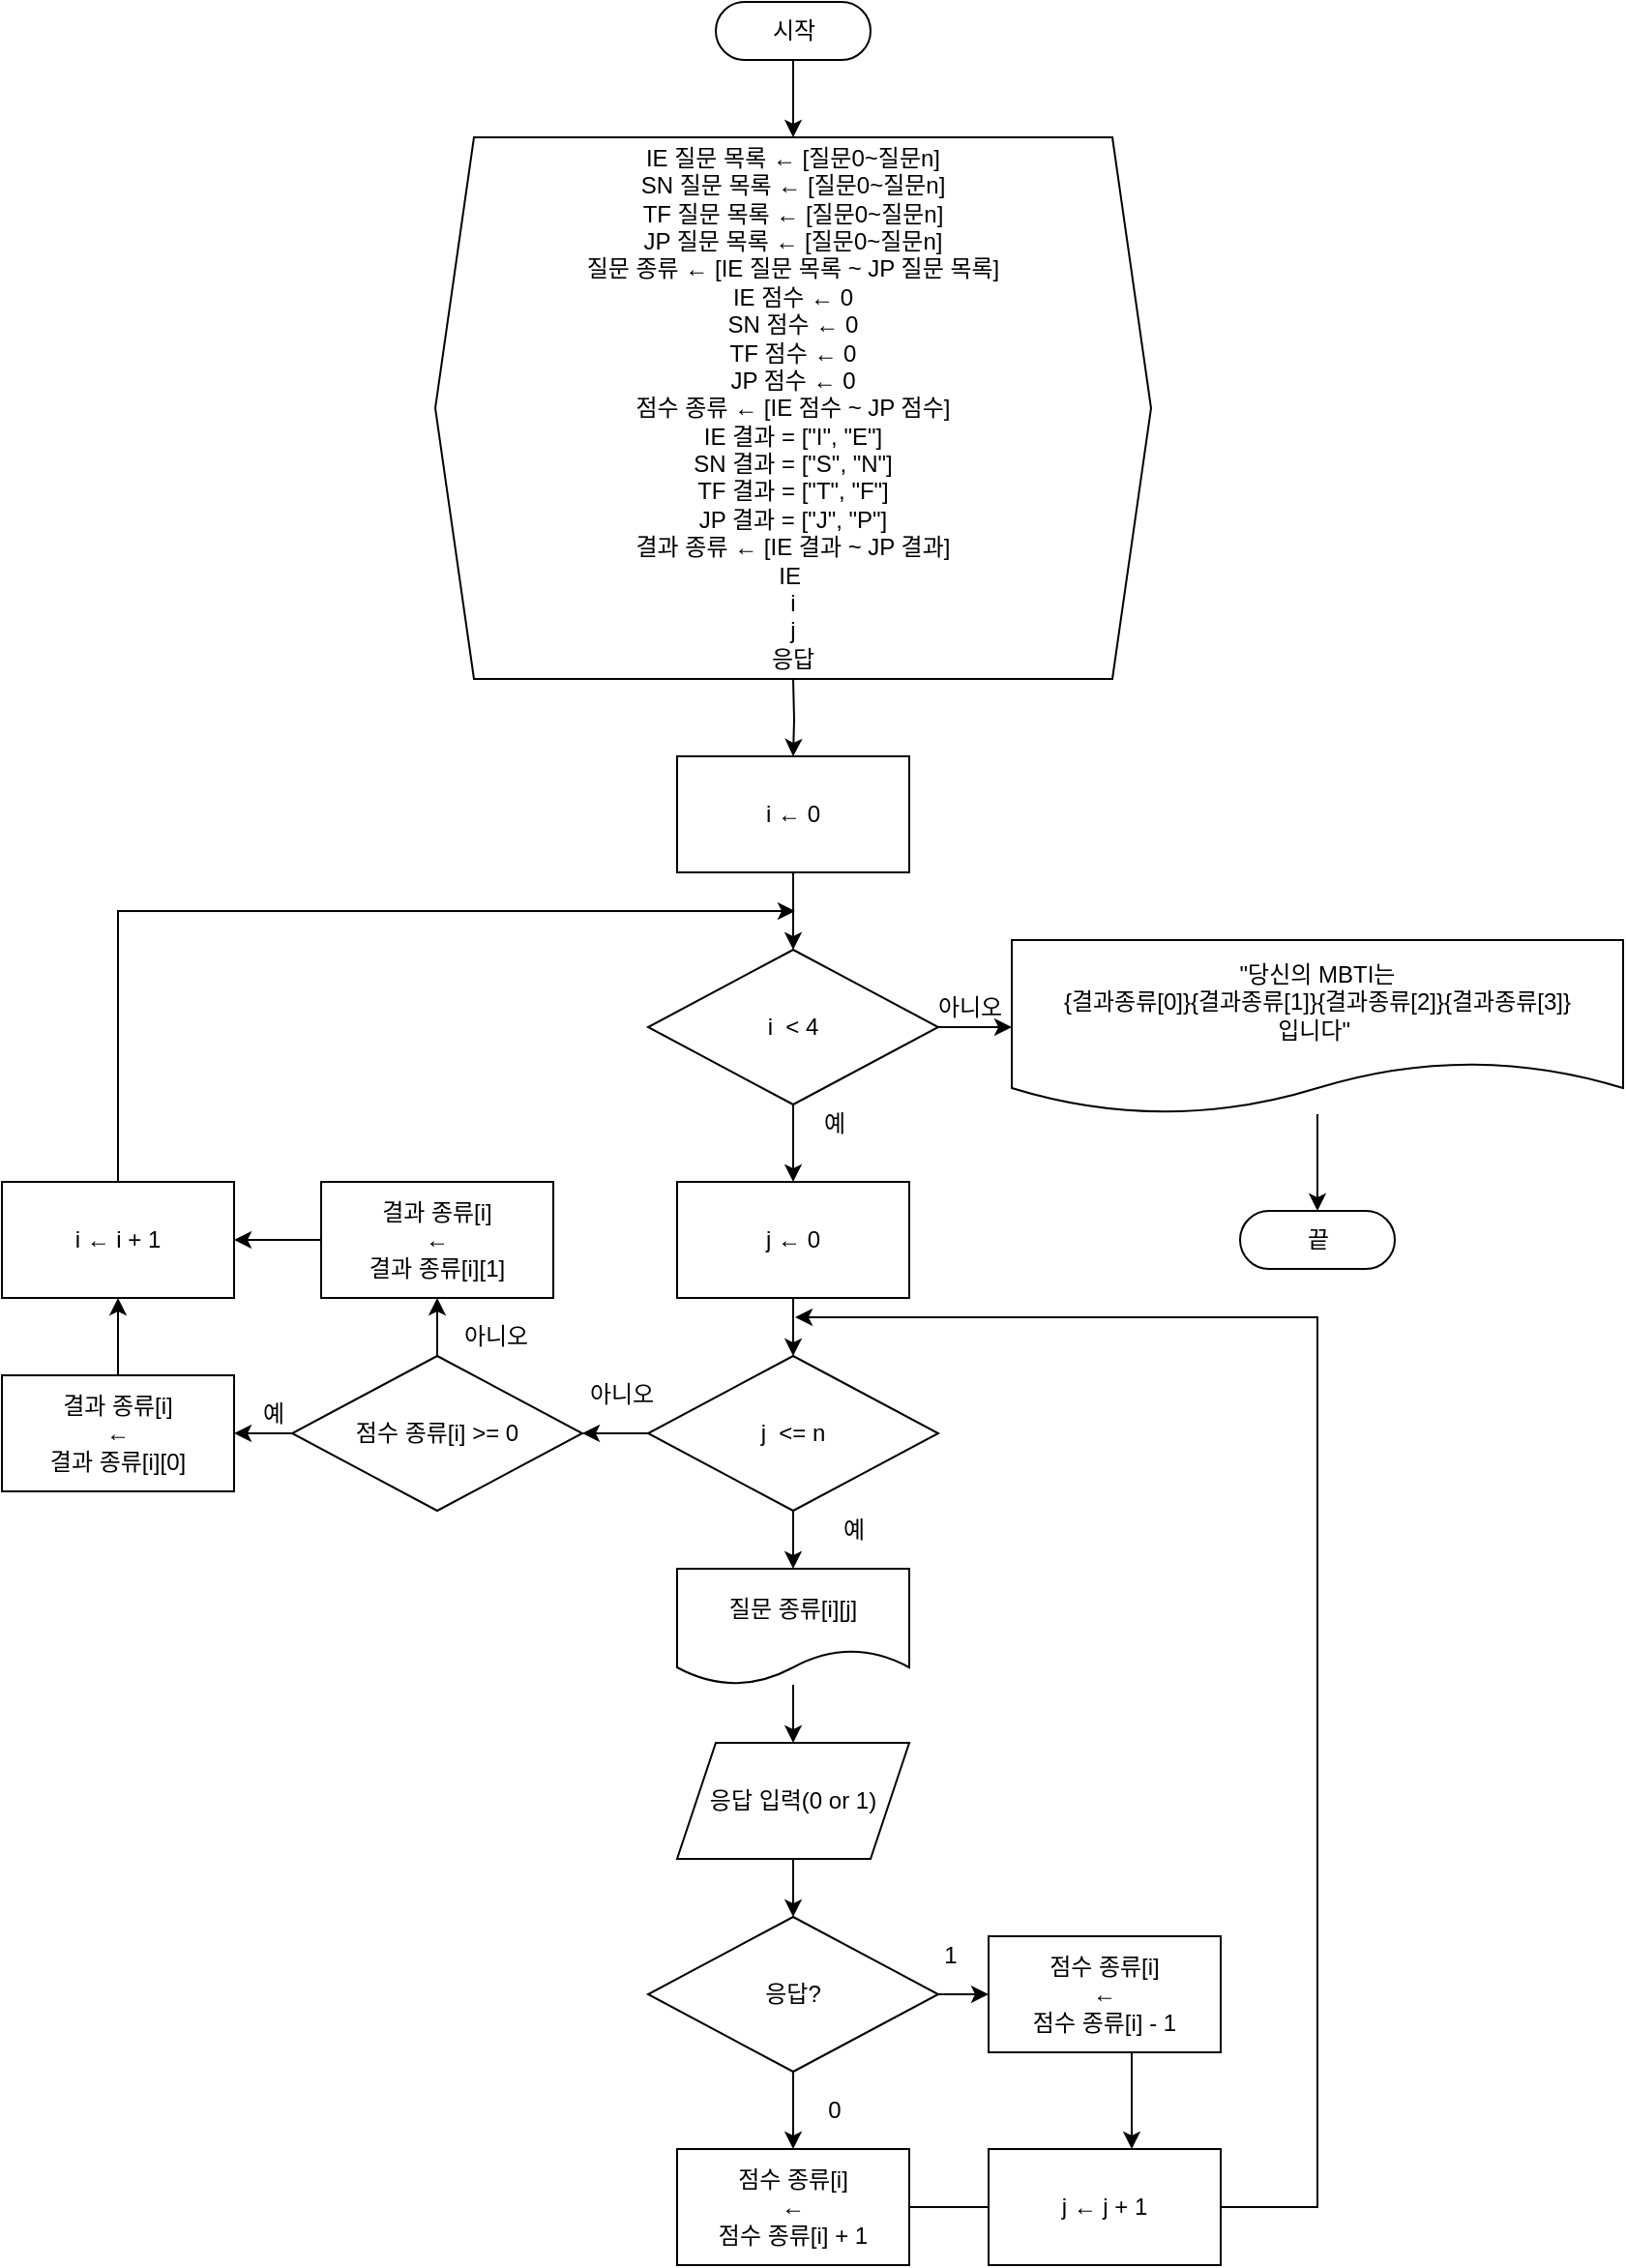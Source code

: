 <mxfile version="20.3.2" type="device" pages="2"><diagram id="C5RBs43oDa-KdzZeNtuy" name="Page-1"><mxGraphModel dx="2443" dy="754" grid="1" gridSize="10" guides="1" tooltips="1" connect="1" arrows="1" fold="1" page="1" pageScale="1" pageWidth="827" pageHeight="1169" math="0" shadow="0"><root><mxCell id="WIyWlLk6GJQsqaUBKTNV-0"/><mxCell id="WIyWlLk6GJQsqaUBKTNV-1" parent="WIyWlLk6GJQsqaUBKTNV-0"/><mxCell id="Mi6xiNTDMHZCYq0vsly2-0" value="시작" style="html=1;dashed=0;whitespace=wrap;shape=mxgraph.dfd.start" parent="WIyWlLk6GJQsqaUBKTNV-1" vertex="1"><mxGeometry x="189" y="20" width="80" height="30" as="geometry"/></mxCell><mxCell id="Mi6xiNTDMHZCYq0vsly2-1" value="" style="endArrow=classic;html=1;rounded=0;exitX=0.5;exitY=0.5;exitDx=0;exitDy=15;exitPerimeter=0;" parent="WIyWlLk6GJQsqaUBKTNV-1" source="Mi6xiNTDMHZCYq0vsly2-0" edge="1"><mxGeometry width="50" height="50" relative="1" as="geometry"><mxPoint x="169" y="110" as="sourcePoint"/><mxPoint x="229" y="90" as="targetPoint"/></mxGeometry></mxCell><mxCell id="YQKiH4RnD2grUnPD8min-5" value="" style="edgeStyle=orthogonalEdgeStyle;rounded=0;orthogonalLoop=1;jettySize=auto;html=1;" parent="WIyWlLk6GJQsqaUBKTNV-1" target="YQKiH4RnD2grUnPD8min-1" edge="1"><mxGeometry relative="1" as="geometry"><mxPoint x="229" y="370" as="sourcePoint"/></mxGeometry></mxCell><mxCell id="Mi6xiNTDMHZCYq0vsly2-2" value="IE 질문 목록 ← [질문0~질문n]&lt;br&gt;SN 질문 목록 ←&amp;nbsp;[질문0~질문n]&lt;br&gt;TF 질문 목록 ←&amp;nbsp;[질문0~질문n]&lt;br&gt;JP 질문 목록 ←&amp;nbsp;[질문0~질문n]&lt;br&gt;질문 종류 ←&amp;nbsp;[IE 질문 목록 ~ JP 질문 목록]&lt;br&gt;IE 점수 ← 0&lt;br&gt;SN 점수 ← 0&lt;br&gt;TF 점수 ← 0&lt;br&gt;JP 점수 ← 0&lt;br&gt;점수 종류 ← [IE 점수 ~ JP 점수]&lt;br&gt;IE 결과 = [&quot;I&quot;, &quot;E&quot;]&lt;br&gt;SN 결과 = [&quot;S&quot;, &quot;N&quot;]&lt;br&gt;TF 결과 = [&quot;T&quot;, &quot;F&quot;]&lt;br&gt;JP 결과 = [&quot;J&quot;, &quot;P&quot;]&lt;br&gt;결과 종류 ← [IE 결과 ~ JP 결과]&lt;br&gt;IE&amp;nbsp;&lt;br&gt;i&lt;br&gt;j&lt;br&gt;응답" style="shape=hexagon;perimeter=hexagonPerimeter2;whiteSpace=wrap;html=1;fixedSize=1;" parent="WIyWlLk6GJQsqaUBKTNV-1" vertex="1"><mxGeometry x="44" y="90" width="370" height="280" as="geometry"/></mxCell><mxCell id="YQKiH4RnD2grUnPD8min-9" value="" style="edgeStyle=orthogonalEdgeStyle;rounded=0;orthogonalLoop=1;jettySize=auto;html=1;" parent="WIyWlLk6GJQsqaUBKTNV-1" source="YQKiH4RnD2grUnPD8min-0" target="YQKiH4RnD2grUnPD8min-8" edge="1"><mxGeometry relative="1" as="geometry"/></mxCell><mxCell id="YQKiH4RnD2grUnPD8min-0" value="질문 종류[i][j]" style="shape=document;whiteSpace=wrap;html=1;boundedLbl=1;" parent="WIyWlLk6GJQsqaUBKTNV-1" vertex="1"><mxGeometry x="169" y="830" width="120" height="60" as="geometry"/></mxCell><mxCell id="YQKiH4RnD2grUnPD8min-6" value="" style="edgeStyle=orthogonalEdgeStyle;rounded=0;orthogonalLoop=1;jettySize=auto;html=1;" parent="WIyWlLk6GJQsqaUBKTNV-1" source="YQKiH4RnD2grUnPD8min-1" target="YQKiH4RnD2grUnPD8min-2" edge="1"><mxGeometry relative="1" as="geometry"/></mxCell><mxCell id="YQKiH4RnD2grUnPD8min-1" value="i ← 0" style="rounded=0;whiteSpace=wrap;html=1;" parent="WIyWlLk6GJQsqaUBKTNV-1" vertex="1"><mxGeometry x="169" y="410" width="120" height="60" as="geometry"/></mxCell><mxCell id="YQKiH4RnD2grUnPD8min-18" value="" style="edgeStyle=orthogonalEdgeStyle;rounded=0;orthogonalLoop=1;jettySize=auto;html=1;" parent="WIyWlLk6GJQsqaUBKTNV-1" source="YQKiH4RnD2grUnPD8min-2" target="YQKiH4RnD2grUnPD8min-14" edge="1"><mxGeometry relative="1" as="geometry"/></mxCell><mxCell id="ibuCmZ0M-jJx68h_5JYO-7" value="" style="edgeStyle=orthogonalEdgeStyle;rounded=0;orthogonalLoop=1;jettySize=auto;html=1;" edge="1" parent="WIyWlLk6GJQsqaUBKTNV-1" source="YQKiH4RnD2grUnPD8min-2" target="ibuCmZ0M-jJx68h_5JYO-6"><mxGeometry relative="1" as="geometry"/></mxCell><mxCell id="YQKiH4RnD2grUnPD8min-2" value="i&amp;nbsp; &amp;lt; 4" style="rhombus;whiteSpace=wrap;html=1;" parent="WIyWlLk6GJQsqaUBKTNV-1" vertex="1"><mxGeometry x="154" y="510" width="150" height="80" as="geometry"/></mxCell><mxCell id="YQKiH4RnD2grUnPD8min-25" value="" style="edgeStyle=orthogonalEdgeStyle;rounded=0;orthogonalLoop=1;jettySize=auto;html=1;" parent="WIyWlLk6GJQsqaUBKTNV-1" source="YQKiH4RnD2grUnPD8min-8" target="YQKiH4RnD2grUnPD8min-21" edge="1"><mxGeometry relative="1" as="geometry"/></mxCell><mxCell id="YQKiH4RnD2grUnPD8min-8" value="응답 입력(0 or 1)" style="shape=parallelogram;perimeter=parallelogramPerimeter;whiteSpace=wrap;html=1;fixedSize=1;" parent="WIyWlLk6GJQsqaUBKTNV-1" vertex="1"><mxGeometry x="169" y="920" width="120" height="60" as="geometry"/></mxCell><mxCell id="YQKiH4RnD2grUnPD8min-27" value="" style="edgeStyle=orthogonalEdgeStyle;rounded=0;orthogonalLoop=1;jettySize=auto;html=1;" parent="WIyWlLk6GJQsqaUBKTNV-1" source="YQKiH4RnD2grUnPD8min-10" edge="1"><mxGeometry relative="1" as="geometry"><mxPoint x="344" y="1160" as="targetPoint"/></mxGeometry></mxCell><mxCell id="YQKiH4RnD2grUnPD8min-10" value="점수 종류[i]&lt;br&gt;←&lt;br&gt;점수 종류[i] + 1" style="rounded=0;whiteSpace=wrap;html=1;" parent="WIyWlLk6GJQsqaUBKTNV-1" vertex="1"><mxGeometry x="169" y="1130" width="120" height="60" as="geometry"/></mxCell><mxCell id="YQKiH4RnD2grUnPD8min-13" value="끝" style="html=1;dashed=0;whitespace=wrap;shape=mxgraph.dfd.start" parent="WIyWlLk6GJQsqaUBKTNV-1" vertex="1"><mxGeometry x="460" y="645" width="80" height="30" as="geometry"/></mxCell><mxCell id="YQKiH4RnD2grUnPD8min-16" value="" style="edgeStyle=orthogonalEdgeStyle;rounded=0;orthogonalLoop=1;jettySize=auto;html=1;" parent="WIyWlLk6GJQsqaUBKTNV-1" source="YQKiH4RnD2grUnPD8min-14" target="YQKiH4RnD2grUnPD8min-15" edge="1"><mxGeometry relative="1" as="geometry"/></mxCell><mxCell id="YQKiH4RnD2grUnPD8min-14" value="j ← 0" style="rounded=0;whiteSpace=wrap;html=1;" parent="WIyWlLk6GJQsqaUBKTNV-1" vertex="1"><mxGeometry x="169" y="630" width="120" height="60" as="geometry"/></mxCell><mxCell id="YQKiH4RnD2grUnPD8min-17" value="" style="edgeStyle=orthogonalEdgeStyle;rounded=0;orthogonalLoop=1;jettySize=auto;html=1;" parent="WIyWlLk6GJQsqaUBKTNV-1" source="YQKiH4RnD2grUnPD8min-15" target="YQKiH4RnD2grUnPD8min-0" edge="1"><mxGeometry relative="1" as="geometry"/></mxCell><mxCell id="YQKiH4RnD2grUnPD8min-43" value="" style="edgeStyle=orthogonalEdgeStyle;rounded=0;orthogonalLoop=1;jettySize=auto;html=1;" parent="WIyWlLk6GJQsqaUBKTNV-1" source="YQKiH4RnD2grUnPD8min-15" target="YQKiH4RnD2grUnPD8min-36" edge="1"><mxGeometry relative="1" as="geometry"/></mxCell><mxCell id="YQKiH4RnD2grUnPD8min-15" value="j&amp;nbsp; &amp;lt;= n" style="rhombus;whiteSpace=wrap;html=1;" parent="WIyWlLk6GJQsqaUBKTNV-1" vertex="1"><mxGeometry x="154" y="720" width="150" height="80" as="geometry"/></mxCell><mxCell id="YQKiH4RnD2grUnPD8min-23" value="" style="edgeStyle=orthogonalEdgeStyle;rounded=0;orthogonalLoop=1;jettySize=auto;html=1;" parent="WIyWlLk6GJQsqaUBKTNV-1" source="YQKiH4RnD2grUnPD8min-21" target="YQKiH4RnD2grUnPD8min-10" edge="1"><mxGeometry relative="1" as="geometry"/></mxCell><mxCell id="ibuCmZ0M-jJx68h_5JYO-0" value="" style="edgeStyle=orthogonalEdgeStyle;rounded=0;orthogonalLoop=1;jettySize=auto;html=1;" edge="1" parent="WIyWlLk6GJQsqaUBKTNV-1" source="YQKiH4RnD2grUnPD8min-21" target="YQKiH4RnD2grUnPD8min-22"><mxGeometry relative="1" as="geometry"/></mxCell><mxCell id="YQKiH4RnD2grUnPD8min-21" value="응답?" style="rhombus;whiteSpace=wrap;html=1;" parent="WIyWlLk6GJQsqaUBKTNV-1" vertex="1"><mxGeometry x="154" y="1010" width="150" height="80" as="geometry"/></mxCell><mxCell id="YQKiH4RnD2grUnPD8min-28" value="" style="edgeStyle=orthogonalEdgeStyle;rounded=0;orthogonalLoop=1;jettySize=auto;html=1;" parent="WIyWlLk6GJQsqaUBKTNV-1" edge="1"><mxGeometry relative="1" as="geometry"><mxPoint x="404" y="1080" as="sourcePoint"/><mxPoint x="404" y="1130" as="targetPoint"/></mxGeometry></mxCell><mxCell id="YQKiH4RnD2grUnPD8min-22" value="점수 종류[i]&lt;br&gt;←&lt;br&gt;점수 종류[i] - 1" style="rounded=0;whiteSpace=wrap;html=1;" parent="WIyWlLk6GJQsqaUBKTNV-1" vertex="1"><mxGeometry x="330" y="1020" width="120" height="60" as="geometry"/></mxCell><mxCell id="YQKiH4RnD2grUnPD8min-30" style="edgeStyle=orthogonalEdgeStyle;rounded=0;orthogonalLoop=1;jettySize=auto;html=1;exitX=1;exitY=0.5;exitDx=0;exitDy=0;" parent="WIyWlLk6GJQsqaUBKTNV-1" source="YQKiH4RnD2grUnPD8min-26" edge="1"><mxGeometry relative="1" as="geometry"><mxPoint x="230" y="700" as="targetPoint"/><Array as="points"><mxPoint x="500" y="1160"/><mxPoint x="500" y="700"/></Array></mxGeometry></mxCell><mxCell id="YQKiH4RnD2grUnPD8min-26" value="j ← j + 1" style="rounded=0;whiteSpace=wrap;html=1;" parent="WIyWlLk6GJQsqaUBKTNV-1" vertex="1"><mxGeometry x="330" y="1130" width="120" height="60" as="geometry"/></mxCell><mxCell id="YQKiH4RnD2grUnPD8min-42" style="edgeStyle=orthogonalEdgeStyle;rounded=0;orthogonalLoop=1;jettySize=auto;html=1;exitX=0.5;exitY=0;exitDx=0;exitDy=0;" parent="WIyWlLk6GJQsqaUBKTNV-1" source="YQKiH4RnD2grUnPD8min-31" edge="1"><mxGeometry relative="1" as="geometry"><mxPoint x="230" y="490" as="targetPoint"/><Array as="points"><mxPoint x="-120" y="490"/><mxPoint x="-70" y="490"/></Array></mxGeometry></mxCell><mxCell id="YQKiH4RnD2grUnPD8min-31" value="i ← i + 1" style="rounded=0;whiteSpace=wrap;html=1;" parent="WIyWlLk6GJQsqaUBKTNV-1" vertex="1"><mxGeometry x="-180" y="630" width="120" height="60" as="geometry"/></mxCell><mxCell id="YQKiH4RnD2grUnPD8min-41" value="" style="edgeStyle=orthogonalEdgeStyle;rounded=0;orthogonalLoop=1;jettySize=auto;html=1;" parent="WIyWlLk6GJQsqaUBKTNV-1" source="YQKiH4RnD2grUnPD8min-34" target="YQKiH4RnD2grUnPD8min-31" edge="1"><mxGeometry relative="1" as="geometry"/></mxCell><mxCell id="YQKiH4RnD2grUnPD8min-34" value="결과 종류[i]&lt;br&gt;←&lt;br&gt;결과 종류[i][0]" style="rounded=0;whiteSpace=wrap;html=1;" parent="WIyWlLk6GJQsqaUBKTNV-1" vertex="1"><mxGeometry x="-180" y="730" width="120" height="60" as="geometry"/></mxCell><mxCell id="YQKiH4RnD2grUnPD8min-38" value="" style="edgeStyle=orthogonalEdgeStyle;rounded=0;orthogonalLoop=1;jettySize=auto;html=1;" parent="WIyWlLk6GJQsqaUBKTNV-1" source="YQKiH4RnD2grUnPD8min-36" target="YQKiH4RnD2grUnPD8min-34" edge="1"><mxGeometry relative="1" as="geometry"/></mxCell><mxCell id="YQKiH4RnD2grUnPD8min-39" value="" style="edgeStyle=orthogonalEdgeStyle;rounded=0;orthogonalLoop=1;jettySize=auto;html=1;" parent="WIyWlLk6GJQsqaUBKTNV-1" source="YQKiH4RnD2grUnPD8min-36" target="YQKiH4RnD2grUnPD8min-37" edge="1"><mxGeometry relative="1" as="geometry"/></mxCell><mxCell id="YQKiH4RnD2grUnPD8min-36" value="점수 종류[i] &amp;gt;= 0" style="rhombus;whiteSpace=wrap;html=1;" parent="WIyWlLk6GJQsqaUBKTNV-1" vertex="1"><mxGeometry x="-30" y="720" width="150" height="80" as="geometry"/></mxCell><mxCell id="YQKiH4RnD2grUnPD8min-40" value="" style="edgeStyle=orthogonalEdgeStyle;rounded=0;orthogonalLoop=1;jettySize=auto;html=1;" parent="WIyWlLk6GJQsqaUBKTNV-1" source="YQKiH4RnD2grUnPD8min-37" target="YQKiH4RnD2grUnPD8min-31" edge="1"><mxGeometry relative="1" as="geometry"/></mxCell><mxCell id="YQKiH4RnD2grUnPD8min-37" value="결과 종류[i]&lt;br&gt;←&lt;br&gt;결과 종류[i][1]" style="rounded=0;whiteSpace=wrap;html=1;" parent="WIyWlLk6GJQsqaUBKTNV-1" vertex="1"><mxGeometry x="-15" y="630" width="120" height="60" as="geometry"/></mxCell><mxCell id="YQKiH4RnD2grUnPD8min-44" value="예" style="text;html=1;align=center;verticalAlign=middle;resizable=0;points=[];autosize=1;strokeColor=none;fillColor=none;" parent="WIyWlLk6GJQsqaUBKTNV-1" vertex="1"><mxGeometry x="240" y="795" width="40" height="30" as="geometry"/></mxCell><mxCell id="YQKiH4RnD2grUnPD8min-45" value="아니오" style="text;html=1;align=center;verticalAlign=middle;resizable=0;points=[];autosize=1;strokeColor=none;fillColor=none;" parent="WIyWlLk6GJQsqaUBKTNV-1" vertex="1"><mxGeometry x="110" y="725" width="60" height="30" as="geometry"/></mxCell><mxCell id="ibuCmZ0M-jJx68h_5JYO-1" value="0" style="text;html=1;align=center;verticalAlign=middle;resizable=0;points=[];autosize=1;strokeColor=none;fillColor=none;" vertex="1" parent="WIyWlLk6GJQsqaUBKTNV-1"><mxGeometry x="235" y="1095" width="30" height="30" as="geometry"/></mxCell><mxCell id="ibuCmZ0M-jJx68h_5JYO-2" value="1" style="text;html=1;align=center;verticalAlign=middle;resizable=0;points=[];autosize=1;strokeColor=none;fillColor=none;" vertex="1" parent="WIyWlLk6GJQsqaUBKTNV-1"><mxGeometry x="295" y="1015" width="30" height="30" as="geometry"/></mxCell><mxCell id="ibuCmZ0M-jJx68h_5JYO-3" value="예" style="text;html=1;align=center;verticalAlign=middle;resizable=0;points=[];autosize=1;strokeColor=none;fillColor=none;" vertex="1" parent="WIyWlLk6GJQsqaUBKTNV-1"><mxGeometry x="230" y="585" width="40" height="30" as="geometry"/></mxCell><mxCell id="ibuCmZ0M-jJx68h_5JYO-4" value="예" style="text;html=1;align=center;verticalAlign=middle;resizable=0;points=[];autosize=1;strokeColor=none;fillColor=none;" vertex="1" parent="WIyWlLk6GJQsqaUBKTNV-1"><mxGeometry x="-60" y="735" width="40" height="30" as="geometry"/></mxCell><mxCell id="ibuCmZ0M-jJx68h_5JYO-5" value="아니오" style="text;html=1;align=center;verticalAlign=middle;resizable=0;points=[];autosize=1;strokeColor=none;fillColor=none;" vertex="1" parent="WIyWlLk6GJQsqaUBKTNV-1"><mxGeometry x="45" y="695" width="60" height="30" as="geometry"/></mxCell><mxCell id="ibuCmZ0M-jJx68h_5JYO-8" value="" style="edgeStyle=orthogonalEdgeStyle;rounded=0;orthogonalLoop=1;jettySize=auto;html=1;" edge="1" parent="WIyWlLk6GJQsqaUBKTNV-1" source="ibuCmZ0M-jJx68h_5JYO-6" target="YQKiH4RnD2grUnPD8min-13"><mxGeometry relative="1" as="geometry"/></mxCell><mxCell id="ibuCmZ0M-jJx68h_5JYO-6" value="&quot;당신의 MBTI는&lt;br&gt;{결과종류[0]}{결과종류[1]}{결과종류[2]}{결과종류[3]}&lt;br&gt;입니다&quot;&amp;nbsp;" style="shape=document;whiteSpace=wrap;html=1;boundedLbl=1;" vertex="1" parent="WIyWlLk6GJQsqaUBKTNV-1"><mxGeometry x="342" y="505" width="316" height="90" as="geometry"/></mxCell><mxCell id="ibuCmZ0M-jJx68h_5JYO-9" value="아니오" style="text;html=1;align=center;verticalAlign=middle;resizable=0;points=[];autosize=1;strokeColor=none;fillColor=none;" vertex="1" parent="WIyWlLk6GJQsqaUBKTNV-1"><mxGeometry x="290" y="525" width="60" height="30" as="geometry"/></mxCell></root></mxGraphModel></diagram><diagram name="Page-1의 복사본" id="CtwOdDDjnxSOSYvZquRz"><mxGraphModel dx="1616" dy="754" grid="1" gridSize="10" guides="1" tooltips="1" connect="1" arrows="1" fold="1" page="1" pageScale="1" pageWidth="827" pageHeight="1169" math="0" shadow="0"><root><mxCell id="UtOvm1Atplp3hnisxOYz-0"/><mxCell id="UtOvm1Atplp3hnisxOYz-1" parent="UtOvm1Atplp3hnisxOYz-0"/><mxCell id="UtOvm1Atplp3hnisxOYz-2" value="시작" style="html=1;dashed=0;whitespace=wrap;shape=mxgraph.dfd.start" vertex="1" parent="UtOvm1Atplp3hnisxOYz-1"><mxGeometry x="310" y="80" width="80" height="30" as="geometry"/></mxCell><mxCell id="UtOvm1Atplp3hnisxOYz-3" value="" style="endArrow=classic;html=1;rounded=0;exitX=0.5;exitY=0.5;exitDx=0;exitDy=15;exitPerimeter=0;" edge="1" parent="UtOvm1Atplp3hnisxOYz-1" source="UtOvm1Atplp3hnisxOYz-2"><mxGeometry width="50" height="50" relative="1" as="geometry"><mxPoint x="290" y="170" as="sourcePoint"/><mxPoint x="350" y="150" as="targetPoint"/></mxGeometry></mxCell><mxCell id="UtOvm1Atplp3hnisxOYz-4" style="edgeStyle=orthogonalEdgeStyle;rounded=0;orthogonalLoop=1;jettySize=auto;html=1;exitX=0.5;exitY=1;exitDx=0;exitDy=0;entryX=0.5;entryY=0;entryDx=0;entryDy=0;" edge="1" parent="UtOvm1Atplp3hnisxOYz-1" source="UtOvm1Atplp3hnisxOYz-5"><mxGeometry relative="1" as="geometry"><mxPoint x="350" y="270" as="targetPoint"/><Array as="points"><mxPoint x="350" y="250"/><mxPoint x="350" y="250"/></Array></mxGeometry></mxCell><mxCell id="UtOvm1Atplp3hnisxOYz-5" value="맞힌 갯수 ← 0&lt;br&gt;사용자 답" style="shape=hexagon;perimeter=hexagonPerimeter2;whiteSpace=wrap;html=1;fixedSize=1;" vertex="1" parent="UtOvm1Atplp3hnisxOYz-1"><mxGeometry x="235" y="150" width="230" height="80" as="geometry"/></mxCell><mxCell id="UtOvm1Atplp3hnisxOYz-6" style="edgeStyle=orthogonalEdgeStyle;rounded=0;orthogonalLoop=1;jettySize=auto;html=1;exitX=0.5;exitY=1;exitDx=0;exitDy=0;" edge="1" parent="UtOvm1Atplp3hnisxOYz-1" source="UtOvm1Atplp3hnisxOYz-5" target="UtOvm1Atplp3hnisxOYz-5"><mxGeometry relative="1" as="geometry"/></mxCell><mxCell id="UtOvm1Atplp3hnisxOYz-7" style="edgeStyle=orthogonalEdgeStyle;rounded=0;orthogonalLoop=1;jettySize=auto;html=1;exitX=0.5;exitY=1;exitDx=0;exitDy=0;" edge="1" parent="UtOvm1Atplp3hnisxOYz-1"><mxGeometry relative="1" as="geometry"><mxPoint x="350" y="450" as="sourcePoint"/><mxPoint x="350" y="480" as="targetPoint"/></mxGeometry></mxCell><mxCell id="UtOvm1Atplp3hnisxOYz-13" style="edgeStyle=orthogonalEdgeStyle;rounded=0;orthogonalLoop=1;jettySize=auto;html=1;exitX=0.5;exitY=1;exitDx=0;exitDy=0;entryX=0.5;entryY=0;entryDx=0;entryDy=0;" edge="1" parent="UtOvm1Atplp3hnisxOYz-1" source="UtOvm1Atplp3hnisxOYz-14" target="UtOvm1Atplp3hnisxOYz-18"><mxGeometry relative="1" as="geometry"/></mxCell><mxCell id="UtOvm1Atplp3hnisxOYz-14" value="사용자 답 입력" style="shape=parallelogram;perimeter=parallelogramPerimeter;whiteSpace=wrap;html=1;fixedSize=1;" vertex="1" parent="UtOvm1Atplp3hnisxOYz-1"><mxGeometry x="290" y="480" width="120" height="60" as="geometry"/></mxCell><mxCell id="KY8jmLmva6ryvNzB98gQ-4" value="" style="edgeStyle=orthogonalEdgeStyle;rounded=0;orthogonalLoop=1;jettySize=auto;html=1;" edge="1" parent="UtOvm1Atplp3hnisxOYz-1" source="UtOvm1Atplp3hnisxOYz-18" target="KY8jmLmva6ryvNzB98gQ-2"><mxGeometry relative="1" as="geometry"/></mxCell><mxCell id="KY8jmLmva6ryvNzB98gQ-12" style="edgeStyle=orthogonalEdgeStyle;rounded=0;orthogonalLoop=1;jettySize=auto;html=1;exitX=1;exitY=0.5;exitDx=0;exitDy=0;entryX=0.5;entryY=0;entryDx=0;entryDy=0;" edge="1" parent="UtOvm1Atplp3hnisxOYz-1" source="UtOvm1Atplp3hnisxOYz-18" target="KY8jmLmva6ryvNzB98gQ-14"><mxGeometry relative="1" as="geometry"><mxPoint x="580" y="680" as="targetPoint"/></mxGeometry></mxCell><mxCell id="UtOvm1Atplp3hnisxOYz-18" value="사용자 답이 &quot;종료&quot;인가?" style="rhombus;whiteSpace=wrap;html=1;" vertex="1" parent="UtOvm1Atplp3hnisxOYz-1"><mxGeometry x="255" y="570" width="190" height="80" as="geometry"/></mxCell><mxCell id="UtOvm1Atplp3hnisxOYz-20" value="숫자1, 연산자, 숫자2, =" style="shape=document;whiteSpace=wrap;html=1;boundedLbl=1;" vertex="1" parent="UtOvm1Atplp3hnisxOYz-1"><mxGeometry x="265" y="390" width="170" height="60" as="geometry"/></mxCell><mxCell id="UtOvm1Atplp3hnisxOYz-21" value="끝" style="html=1;dashed=0;whitespace=wrap;shape=mxgraph.dfd.start" vertex="1" parent="UtOvm1Atplp3hnisxOYz-1"><mxGeometry x="535" y="815" width="80" height="30" as="geometry"/></mxCell><mxCell id="KY8jmLmva6ryvNzB98gQ-6" value="" style="edgeStyle=orthogonalEdgeStyle;rounded=0;orthogonalLoop=1;jettySize=auto;html=1;" edge="1" parent="UtOvm1Atplp3hnisxOYz-1" source="KY8jmLmva6ryvNzB98gQ-2" target="KY8jmLmva6ryvNzB98gQ-5"><mxGeometry relative="1" as="geometry"/></mxCell><mxCell id="KY8jmLmva6ryvNzB98gQ-10" style="edgeStyle=orthogonalEdgeStyle;rounded=0;orthogonalLoop=1;jettySize=auto;html=1;" edge="1" parent="UtOvm1Atplp3hnisxOYz-1" source="KY8jmLmva6ryvNzB98gQ-2"><mxGeometry relative="1" as="geometry"><mxPoint x="350" y="250" as="targetPoint"/><Array as="points"><mxPoint x="170" y="730"/><mxPoint x="170" y="250"/></Array></mxGeometry></mxCell><mxCell id="KY8jmLmva6ryvNzB98gQ-2" value="&lt;br&gt;사용자 답이 사칙연산 문제의&lt;br&gt;정답인가?&amp;nbsp;" style="rhombus;whiteSpace=wrap;html=1;" vertex="1" parent="UtOvm1Atplp3hnisxOYz-1"><mxGeometry x="252.5" y="690" width="195" height="80" as="geometry"/></mxCell><mxCell id="KY8jmLmva6ryvNzB98gQ-11" style="edgeStyle=orthogonalEdgeStyle;rounded=0;orthogonalLoop=1;jettySize=auto;html=1;" edge="1" parent="UtOvm1Atplp3hnisxOYz-1" source="KY8jmLmva6ryvNzB98gQ-5"><mxGeometry relative="1" as="geometry"><mxPoint x="170" y="730" as="targetPoint"/></mxGeometry></mxCell><mxCell id="KY8jmLmva6ryvNzB98gQ-5" value="맞힌 갯수&lt;br&gt;← &lt;br&gt;맞힌 갯수 + 1" style="whiteSpace=wrap;html=1;" vertex="1" parent="UtOvm1Atplp3hnisxOYz-1"><mxGeometry x="290" y="800" width="120" height="60" as="geometry"/></mxCell><mxCell id="KY8jmLmva6ryvNzB98gQ-8" value="" style="edgeStyle=orthogonalEdgeStyle;rounded=0;orthogonalLoop=1;jettySize=auto;html=1;" edge="1" parent="UtOvm1Atplp3hnisxOYz-1" source="KY8jmLmva6ryvNzB98gQ-7" target="UtOvm1Atplp3hnisxOYz-20"><mxGeometry relative="1" as="geometry"/></mxCell><mxCell id="KY8jmLmva6ryvNzB98gQ-7" value="숫자1 ← 0부터 100 미만 임의 숫자&lt;br&gt;숫자2 ← 0부터 100 미만 임의 숫자&lt;br&gt;연산자 ← 사칙연산 중 임의 연산자" style="shape=hexagon;perimeter=hexagonPerimeter2;whiteSpace=wrap;html=1;fixedSize=1;" vertex="1" parent="UtOvm1Atplp3hnisxOYz-1"><mxGeometry x="235" y="270" width="230" height="80" as="geometry"/></mxCell><mxCell id="KY8jmLmva6ryvNzB98gQ-15" value="" style="edgeStyle=orthogonalEdgeStyle;rounded=0;orthogonalLoop=1;jettySize=auto;html=1;" edge="1" parent="UtOvm1Atplp3hnisxOYz-1" source="KY8jmLmva6ryvNzB98gQ-14" target="UtOvm1Atplp3hnisxOYz-21"><mxGeometry relative="1" as="geometry"/></mxCell><mxCell id="KY8jmLmva6ryvNzB98gQ-14" value="맞힌 갯수" style="shape=document;whiteSpace=wrap;html=1;boundedLbl=1;" vertex="1" parent="UtOvm1Atplp3hnisxOYz-1"><mxGeometry x="490" y="700" width="170" height="60" as="geometry"/></mxCell><mxCell id="KY8jmLmva6ryvNzB98gQ-16" value="예" style="text;html=1;align=center;verticalAlign=middle;resizable=0;points=[];autosize=1;strokeColor=none;fillColor=none;" vertex="1" parent="UtOvm1Atplp3hnisxOYz-1"><mxGeometry x="490" y="585" width="40" height="30" as="geometry"/></mxCell><mxCell id="KY8jmLmva6ryvNzB98gQ-17" value="아니오" style="text;html=1;align=center;verticalAlign=middle;resizable=0;points=[];autosize=1;strokeColor=none;fillColor=none;" vertex="1" parent="UtOvm1Atplp3hnisxOYz-1"><mxGeometry x="350" y="660" width="60" height="30" as="geometry"/></mxCell><mxCell id="KY8jmLmva6ryvNzB98gQ-18" value="예" style="text;html=1;align=center;verticalAlign=middle;resizable=0;points=[];autosize=1;strokeColor=none;fillColor=none;" vertex="1" parent="UtOvm1Atplp3hnisxOYz-1"><mxGeometry x="350" y="765" width="40" height="30" as="geometry"/></mxCell><mxCell id="KY8jmLmva6ryvNzB98gQ-21" value="아니오" style="text;html=1;align=center;verticalAlign=middle;resizable=0;points=[];autosize=1;strokeColor=none;fillColor=none;" vertex="1" parent="UtOvm1Atplp3hnisxOYz-1"><mxGeometry x="180" y="695" width="60" height="30" as="geometry"/></mxCell></root></mxGraphModel></diagram></mxfile>
